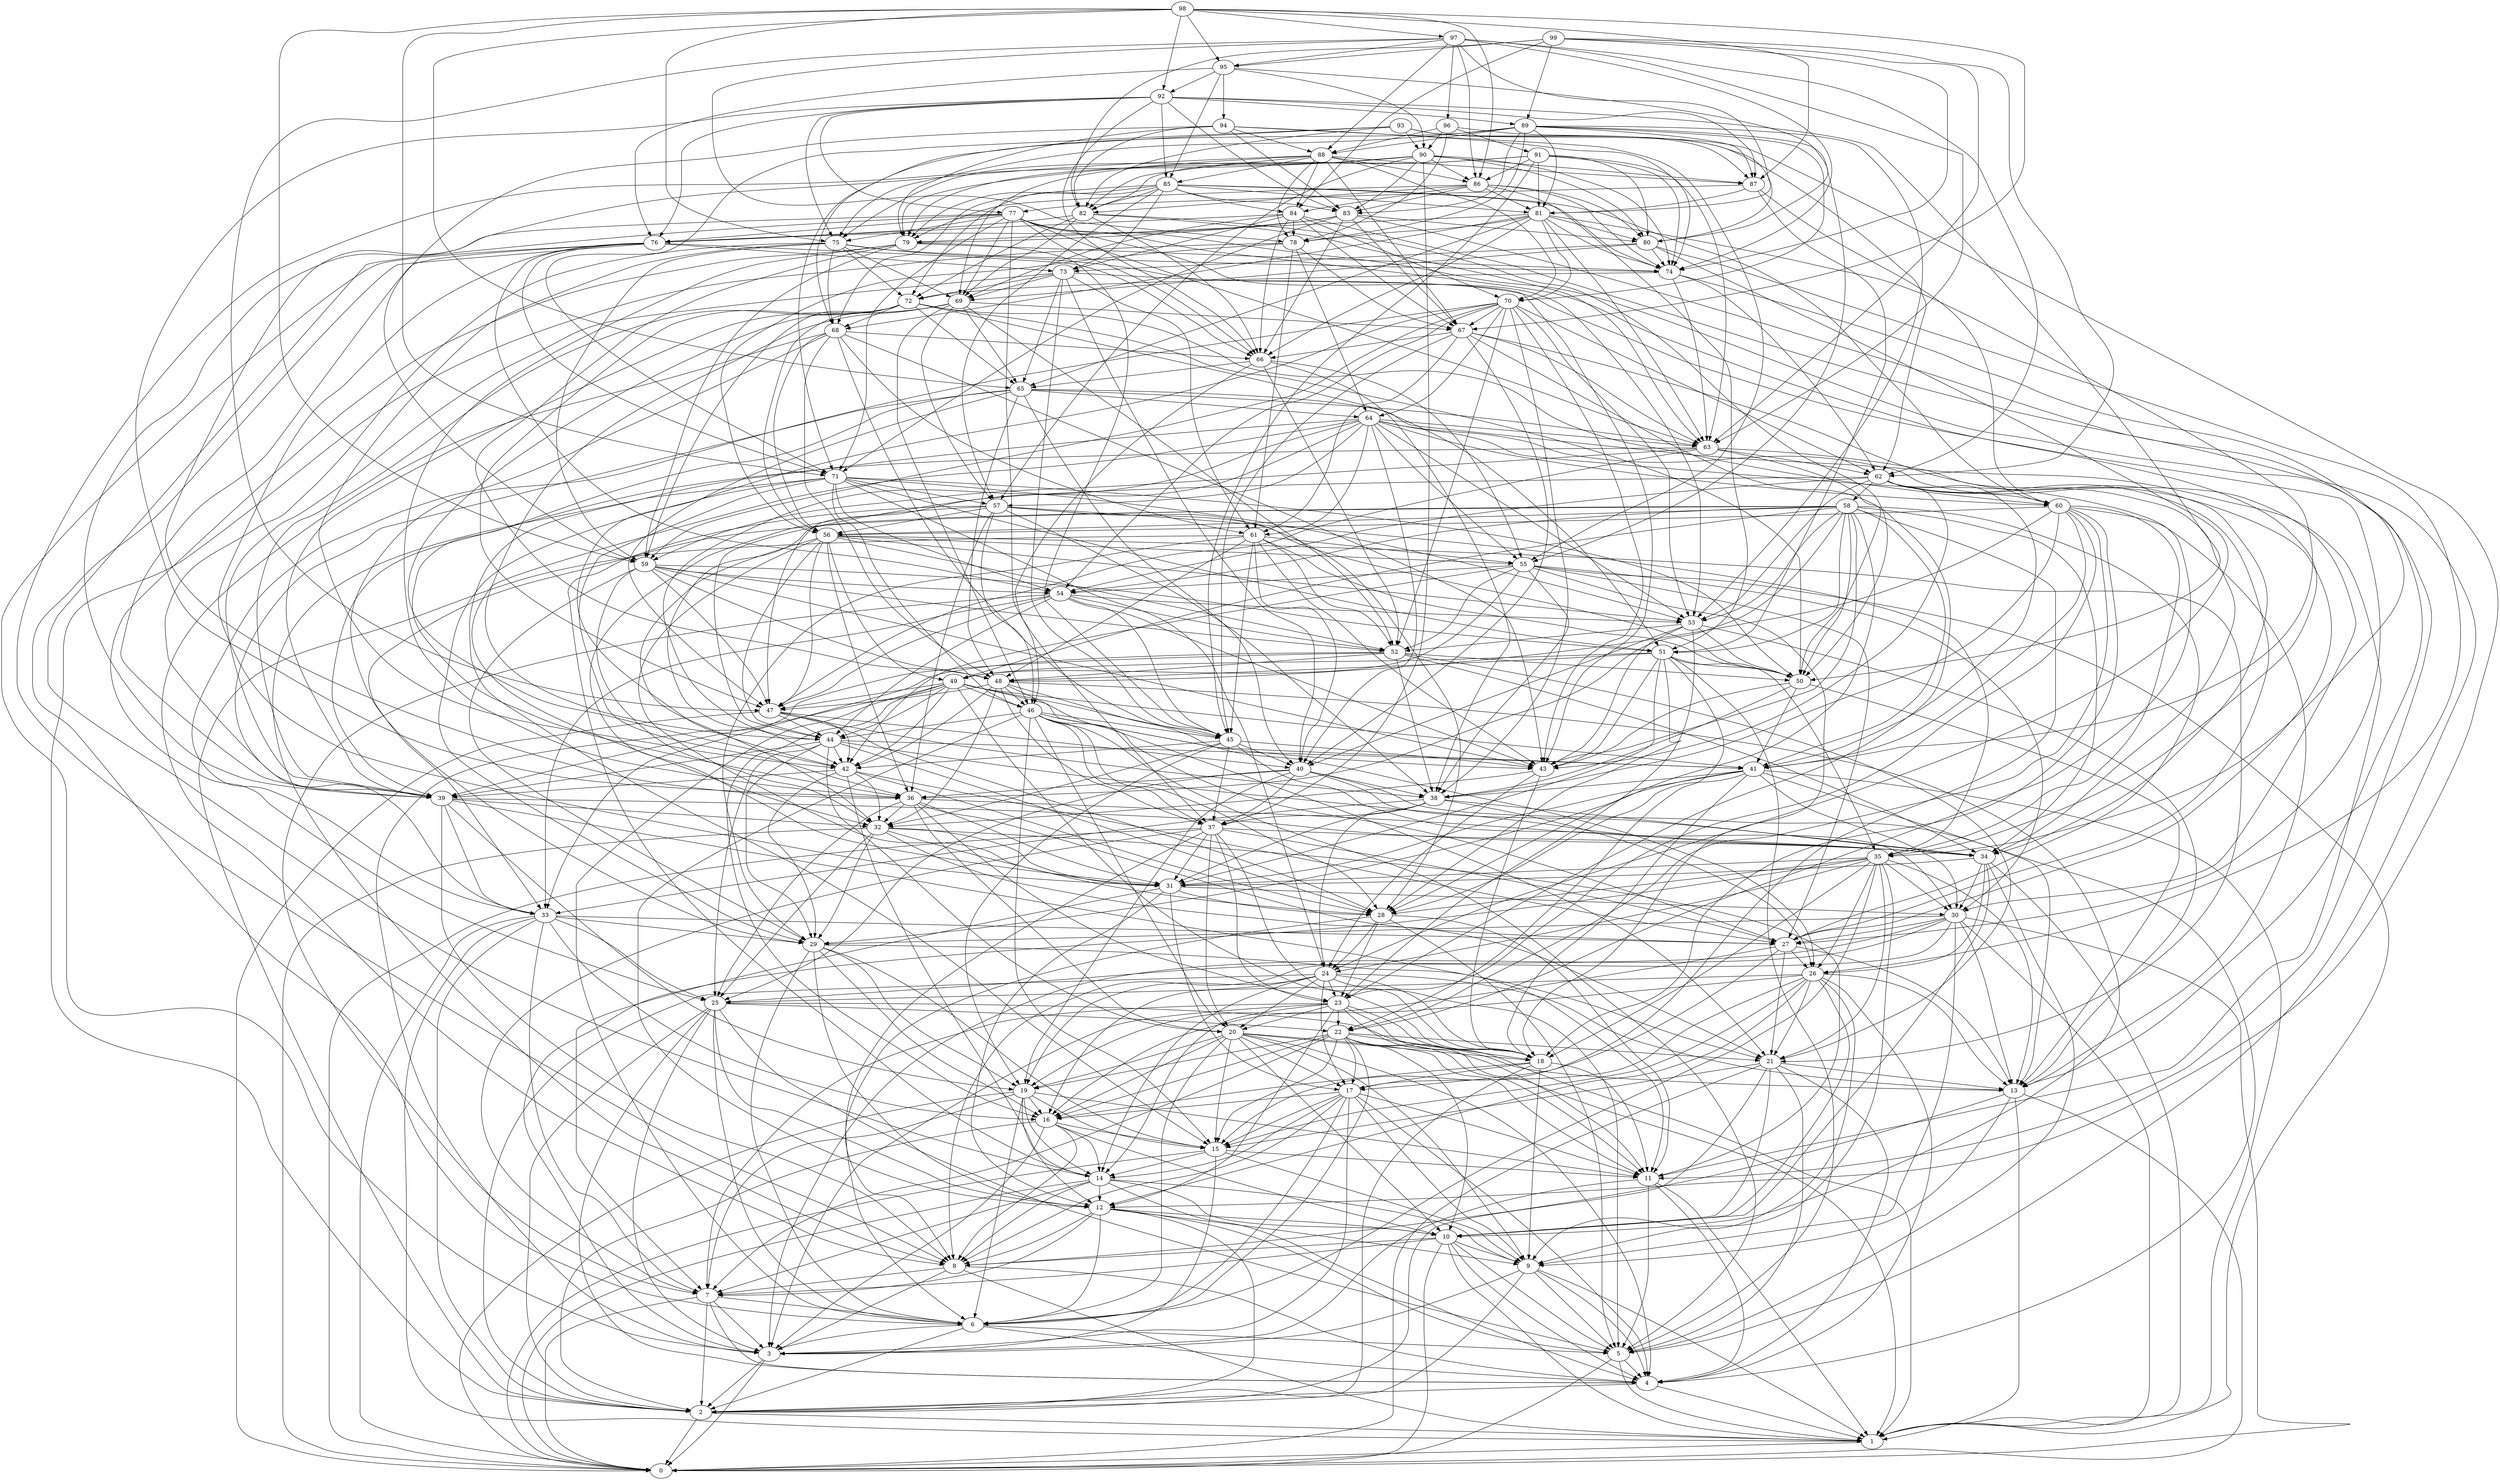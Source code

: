 digraph my_graph {
0 [label=0]
1 [label=1]
2 [label=2]
3 [label=3]
4 [label=4]
5 [label=5]
6 [label=6]
7 [label=7]
8 [label=8]
9 [label=9]
10 [label=10]
11 [label=11]
12 [label=12]
13 [label=13]
14 [label=14]
15 [label=15]
16 [label=16]
17 [label=17]
18 [label=18]
19 [label=19]
20 [label=20]
21 [label=21]
22 [label=22]
23 [label=23]
24 [label=24]
25 [label=25]
26 [label=26]
27 [label=27]
28 [label=28]
29 [label=29]
30 [label=30]
31 [label=31]
32 [label=32]
33 [label=33]
34 [label=34]
35 [label=35]
36 [label=36]
37 [label=37]
38 [label=38]
39 [label=39]
40 [label=40]
41 [label=41]
42 [label=42]
43 [label=43]
44 [label=44]
45 [label=45]
46 [label=46]
47 [label=47]
48 [label=48]
49 [label=49]
50 [label=50]
51 [label=51]
52 [label=52]
53 [label=53]
54 [label=54]
55 [label=55]
56 [label=56]
57 [label=57]
58 [label=58]
59 [label=59]
60 [label=60]
61 [label=61]
62 [label=62]
63 [label=63]
64 [label=64]
65 [label=65]
66 [label=66]
67 [label=67]
68 [label=68]
69 [label=69]
70 [label=70]
71 [label=71]
72 [label=72]
73 [label=73]
74 [label=74]
75 [label=75]
76 [label=76]
77 [label=77]
78 [label=78]
79 [label=79]
80 [label=80]
81 [label=81]
82 [label=82]
83 [label=83]
84 [label=84]
85 [label=85]
86 [label=86]
87 [label=87]
88 [label=88]
89 [label=89]
90 [label=90]
91 [label=91]
92 [label=92]
93 [label=93]
94 [label=94]
95 [label=95]
96 [label=96]
97 [label=97]
98 [label=98]
99 [label=99]
1->0
2->1
2->0
3->2
3->0
4->2
4->1
5->1
5->4
5->0
6->5
6->3
6->4
6->2
7->6
7->3
7->2
7->4
7->0
8->3
8->4
8->1
8->7
9->1
9->5
9->2
9->4
9->3
10->5
10->7
10->8
10->1
10->0
10->4
10->9
11->4
11->3
11->1
11->5
12->6
12->2
12->9
12->8
12->7
12->5
12->10
13->9
13->1
13->8
13->0
14->7
14->10
14->4
14->12
14->9
14->0
14->8
15->14
15->3
15->9
15->11
15->0
16->3
16->15
16->8
16->2
16->10
16->14
17->6
17->15
17->3
17->9
17->16
17->14
17->4
17->8
17->11
18->9
18->2
18->17
18->11
18->16
19->11
19->0
19->12
19->6
19->15
19->7
19->16
19->14
20->17
20->18
20->16
20->19
20->10
20->15
20->4
20->11
20->9
20->6
21->10
21->0
21->2
21->15
21->5
21->13
21->4
22->17
22->19
22->6
22->21
22->7
22->10
22->1
22->18
22->15
22->11
22->16
23->12
23->11
23->3
23->14
23->20
23->1
23->22
23->18
23->7
24->16
24->2
24->19
24->23
24->17
24->18
24->14
24->20
24->13
24->5
25->13
25->4
25->3
25->6
25->12
25->2
25->22
25->5
26->21
26->9
26->12
26->10
26->17
26->4
26->13
26->25
26->16
26->15
27->21
27->26
27->13
27->19
27->15
28->8
28->24
28->23
28->5
28->11
29->11
29->19
29->6
29->16
29->15
29->12
30->1
30->25
30->29
30->27
30->9
30->0
30->3
30->8
30->13
31->12
31->30
31->28
31->7
31->17
32->0
32->28
32->25
32->29
32->31
32->11
32->21
33->16
33->27
33->25
33->7
33->2
33->29
33->1
33->0
34->26
34->5
34->30
34->10
34->1
34->31
35->28
35->31
35->3
35->21
35->13
35->26
35->9
35->18
35->30
35->24
35->6
36->23
36->31
36->20
36->32
36->27
36->25
36->34
37->6
37->27
37->18
37->31
37->20
37->0
37->23
37->34
37->7
38->24
38->37
38->33
38->26
38->34
38->31
39->8
39->21
39->34
39->32
39->19
39->33
40->25
40->19
40->4
40->37
40->34
40->38
40->36
41->31
41->1
41->38
41->28
41->30
41->29
41->18
41->13
42->29
42->27
42->39
42->14
42->28
42->32
43->18
43->24
43->32
44->39
44->34
44->29
44->28
44->41
44->42
44->20
44->25
45->43
45->40
45->42
45->19
45->37
45->30
45->32
46->28
46->27
46->37
46->20
46->5
46->45
46->12
46->15
46->44
46->41
47->38
47->40
47->42
47->44
47->0
47->28
48->46
48->37
48->47
48->10
48->21
48->42
48->32
48->26
49->16
49->41
49->18
49->46
49->47
49->44
49->6
49->39
49->43
49->42
49->45
50->41
50->13
50->38
50->43
51->22
51->43
51->50
51->35
51->49
51->5
51->31
51->28
51->48
52->50
52->38
52->34
52->3
52->21
52->48
52->33
53->40
53->52
53->43
53->23
53->50
53->13
54->53
54->33
54->52
54->47
54->44
54->43
54->7
54->45
55->27
55->49
55->38
55->52
55->54
55->1
55->18
55->30
55->42
56->36
56->47
56->49
56->21
56->55
56->52
56->31
56->53
56->44
56->32
57->36
57->46
57->31
57->56
57->38
57->28
57->50
57->14
57->35
58->53
58->42
58->50
58->17
58->43
58->27
58->33
58->54
58->56
58->34
58->51
58->28
58->49
58->36
58->41
59->43
59->51
59->52
59->29
59->32
59->47
59->48
59->54
60->18
60->41
60->23
60->13
60->56
60->38
60->48
60->22
60->35
61->48
61->52
61->55
61->40
61->43
61->50
61->2
61->45
61->29
62->60
62->43
62->34
62->54
62->27
62->53
62->44
62->58
62->41
63->47
63->62
63->59
63->30
63->39
63->50
64->15
64->63
64->22
64->27
64->47
64->44
64->53
64->60
64->55
64->61
64->32
64->40
64->57
65->47
65->36
65->63
65->48
65->64
65->33
65->40
65->11
66->55
66->65
66->52
66->38
66->46
67->63
67->45
67->61
67->66
67->40
67->23
67->34
68->33
68->61
68->48
68->45
68->56
68->43
68->66
68->8
69->67
69->44
69->46
69->52
69->42
69->65
69->39
69->57
70->29
70->42
70->53
70->59
70->52
70->43
70->62
70->54
70->64
70->67
70->38
71->57
71->36
71->29
71->8
71->24
71->50
71->46
71->53
71->54
71->51
72->39
72->51
72->59
72->60
72->56
72->47
72->65
72->68
72->50
73->72
73->40
73->39
73->45
73->65
73->69
73->27
73->61
74->62
74->63
74->35
74->72
75->68
75->69
75->59
75->42
75->74
75->39
75->43
75->72
76->54
76->6
76->3
76->31
76->66
76->39
76->73
76->71
77->71
77->76
77->66
77->69
77->75
77->37
77->11
77->35
77->39
77->14
77->53
77->63
78->2
78->67
78->64
78->61
78->56
79->48
79->59
79->25
79->36
79->45
79->74
80->69
80->74
80->73
80->24
80->26
81->80
81->68
81->70
81->66
81->63
81->79
81->41
81->78
81->74
81->65
82->76
82->72
82->50
82->63
82->69
82->66
83->76
83->79
83->71
83->67
83->13
83->66
83->80
84->76
84->73
84->5
84->69
84->67
84->78
84->70
84->66
85->84
85->79
85->68
85->73
85->81
85->82
85->83
85->57
85->74
85->72
85->60
86->74
86->79
86->84
86->51
86->80
86->81
86->82
86->83
87->81
87->51
87->77
87->60
88->67
88->87
88->85
88->70
88->79
88->78
88->86
88->84
88->36
88->82
89->83
89->88
89->78
89->75
89->71
89->55
89->81
89->87
89->70
89->53
90->86
90->75
90->8
90->74
90->80
90->87
90->83
90->79
90->57
90->37
91->74
91->45
91->82
91->63
91->81
91->80
91->69
91->86
92->76
92->85
92->50
92->87
92->75
92->77
92->66
92->83
92->36
92->89
93->71
93->82
93->62
93->12
93->87
93->90
93->68
94->82
94->74
94->55
94->79
94->88
94->59
94->83
95->80
95->92
95->94
95->85
95->76
95->90
96->91
96->88
96->90
96->78
96->80
97->81
97->96
97->78
97->88
97->74
97->63
97->47
97->62
97->95
97->86
98->75
98->59
98->67
98->95
98->65
98->97
98->87
98->71
98->86
98->92
99->74
99->84
99->62
99->82
99->63
99->95
99->89
}